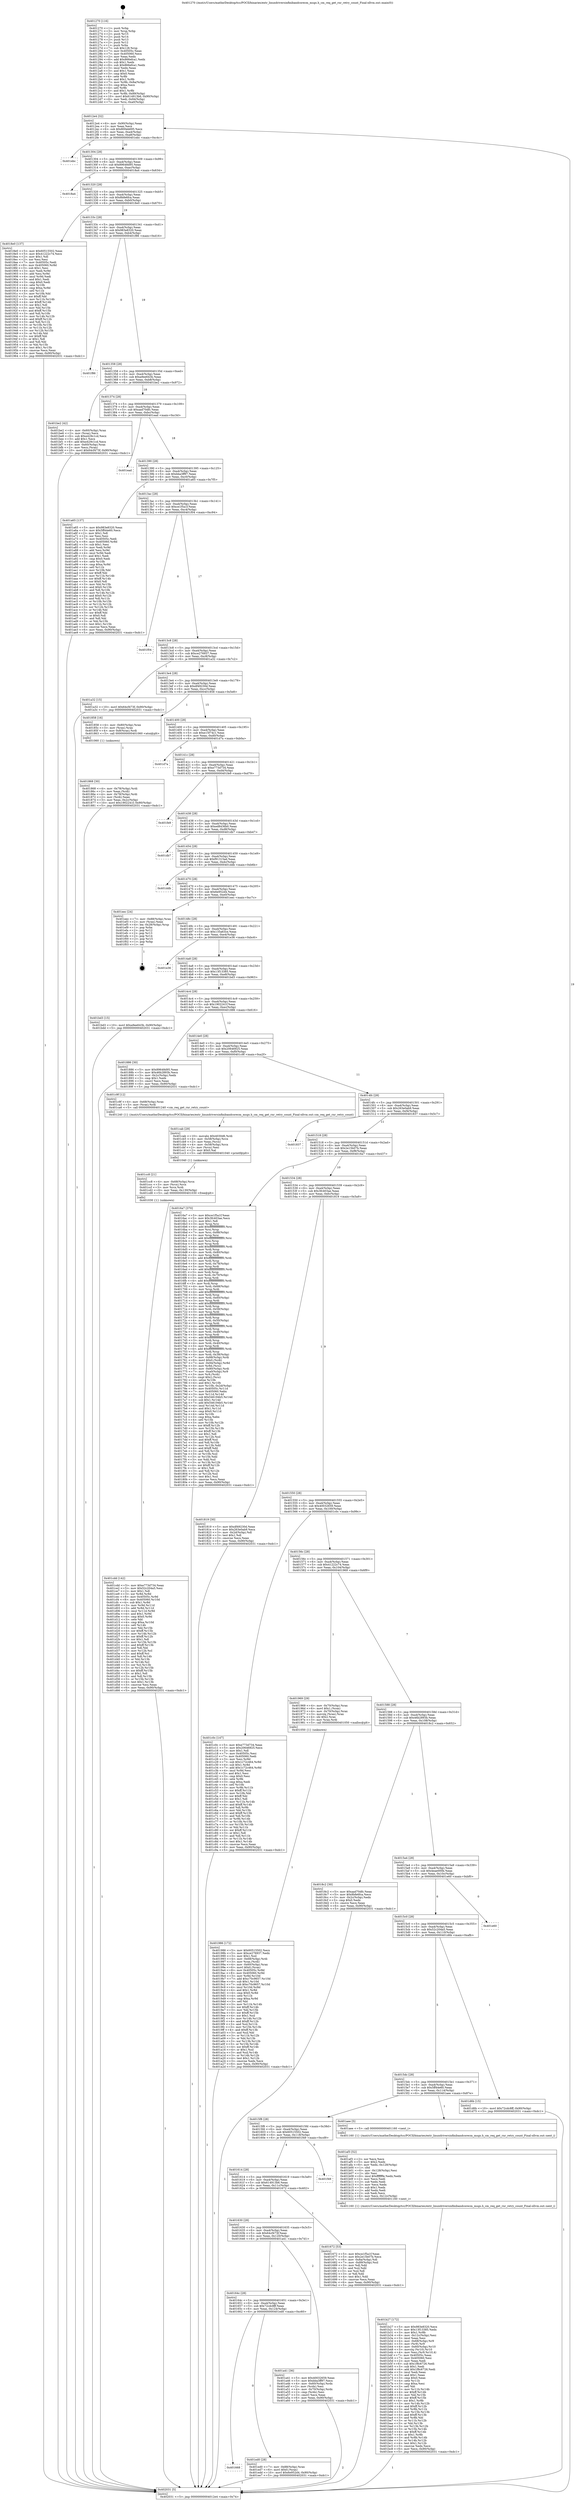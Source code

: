 digraph "0x401270" {
  label = "0x401270 (/mnt/c/Users/mathe/Desktop/tcc/POCII/binaries/extr_linuxdriversinfinibandcorecm_msgs.h_cm_req_get_rnr_retry_count_Final-ollvm.out::main(0))"
  labelloc = "t"
  node[shape=record]

  Entry [label="",width=0.3,height=0.3,shape=circle,fillcolor=black,style=filled]
  "0x4012e4" [label="{
     0x4012e4 [32]\l
     | [instrs]\l
     &nbsp;&nbsp;0x4012e4 \<+6\>: mov -0x90(%rbp),%eax\l
     &nbsp;&nbsp;0x4012ea \<+2\>: mov %eax,%ecx\l
     &nbsp;&nbsp;0x4012ec \<+6\>: sub $0x800eb695,%ecx\l
     &nbsp;&nbsp;0x4012f2 \<+6\>: mov %eax,-0xa4(%rbp)\l
     &nbsp;&nbsp;0x4012f8 \<+6\>: mov %ecx,-0xa8(%rbp)\l
     &nbsp;&nbsp;0x4012fe \<+6\>: je 0000000000401ebc \<main+0xc4c\>\l
  }"]
  "0x401ebc" [label="{
     0x401ebc\l
  }", style=dashed]
  "0x401304" [label="{
     0x401304 [28]\l
     | [instrs]\l
     &nbsp;&nbsp;0x401304 \<+5\>: jmp 0000000000401309 \<main+0x99\>\l
     &nbsp;&nbsp;0x401309 \<+6\>: mov -0xa4(%rbp),%eax\l
     &nbsp;&nbsp;0x40130f \<+5\>: sub $0x89648d95,%eax\l
     &nbsp;&nbsp;0x401314 \<+6\>: mov %eax,-0xac(%rbp)\l
     &nbsp;&nbsp;0x40131a \<+6\>: je 00000000004018a4 \<main+0x634\>\l
  }"]
  Exit [label="",width=0.3,height=0.3,shape=circle,fillcolor=black,style=filled,peripheries=2]
  "0x4018a4" [label="{
     0x4018a4\l
  }", style=dashed]
  "0x401320" [label="{
     0x401320 [28]\l
     | [instrs]\l
     &nbsp;&nbsp;0x401320 \<+5\>: jmp 0000000000401325 \<main+0xb5\>\l
     &nbsp;&nbsp;0x401325 \<+6\>: mov -0xa4(%rbp),%eax\l
     &nbsp;&nbsp;0x40132b \<+5\>: sub $0x8bfe6fca,%eax\l
     &nbsp;&nbsp;0x401330 \<+6\>: mov %eax,-0xb0(%rbp)\l
     &nbsp;&nbsp;0x401336 \<+6\>: je 00000000004018e0 \<main+0x670\>\l
  }"]
  "0x401668" [label="{
     0x401668\l
  }", style=dashed]
  "0x4018e0" [label="{
     0x4018e0 [137]\l
     | [instrs]\l
     &nbsp;&nbsp;0x4018e0 \<+5\>: mov $0x60515502,%eax\l
     &nbsp;&nbsp;0x4018e5 \<+5\>: mov $0x41222c74,%ecx\l
     &nbsp;&nbsp;0x4018ea \<+2\>: mov $0x1,%dl\l
     &nbsp;&nbsp;0x4018ec \<+2\>: xor %esi,%esi\l
     &nbsp;&nbsp;0x4018ee \<+7\>: mov 0x40505c,%edi\l
     &nbsp;&nbsp;0x4018f5 \<+8\>: mov 0x405060,%r8d\l
     &nbsp;&nbsp;0x4018fd \<+3\>: sub $0x1,%esi\l
     &nbsp;&nbsp;0x401900 \<+3\>: mov %edi,%r9d\l
     &nbsp;&nbsp;0x401903 \<+3\>: add %esi,%r9d\l
     &nbsp;&nbsp;0x401906 \<+4\>: imul %r9d,%edi\l
     &nbsp;&nbsp;0x40190a \<+3\>: and $0x1,%edi\l
     &nbsp;&nbsp;0x40190d \<+3\>: cmp $0x0,%edi\l
     &nbsp;&nbsp;0x401910 \<+4\>: sete %r10b\l
     &nbsp;&nbsp;0x401914 \<+4\>: cmp $0xa,%r8d\l
     &nbsp;&nbsp;0x401918 \<+4\>: setl %r11b\l
     &nbsp;&nbsp;0x40191c \<+3\>: mov %r10b,%bl\l
     &nbsp;&nbsp;0x40191f \<+3\>: xor $0xff,%bl\l
     &nbsp;&nbsp;0x401922 \<+3\>: mov %r11b,%r14b\l
     &nbsp;&nbsp;0x401925 \<+4\>: xor $0xff,%r14b\l
     &nbsp;&nbsp;0x401929 \<+3\>: xor $0x1,%dl\l
     &nbsp;&nbsp;0x40192c \<+3\>: mov %bl,%r15b\l
     &nbsp;&nbsp;0x40192f \<+4\>: and $0xff,%r15b\l
     &nbsp;&nbsp;0x401933 \<+3\>: and %dl,%r10b\l
     &nbsp;&nbsp;0x401936 \<+3\>: mov %r14b,%r12b\l
     &nbsp;&nbsp;0x401939 \<+4\>: and $0xff,%r12b\l
     &nbsp;&nbsp;0x40193d \<+3\>: and %dl,%r11b\l
     &nbsp;&nbsp;0x401940 \<+3\>: or %r10b,%r15b\l
     &nbsp;&nbsp;0x401943 \<+3\>: or %r11b,%r12b\l
     &nbsp;&nbsp;0x401946 \<+3\>: xor %r12b,%r15b\l
     &nbsp;&nbsp;0x401949 \<+3\>: or %r14b,%bl\l
     &nbsp;&nbsp;0x40194c \<+3\>: xor $0xff,%bl\l
     &nbsp;&nbsp;0x40194f \<+3\>: or $0x1,%dl\l
     &nbsp;&nbsp;0x401952 \<+2\>: and %dl,%bl\l
     &nbsp;&nbsp;0x401954 \<+3\>: or %bl,%r15b\l
     &nbsp;&nbsp;0x401957 \<+4\>: test $0x1,%r15b\l
     &nbsp;&nbsp;0x40195b \<+3\>: cmovne %ecx,%eax\l
     &nbsp;&nbsp;0x40195e \<+6\>: mov %eax,-0x90(%rbp)\l
     &nbsp;&nbsp;0x401964 \<+5\>: jmp 0000000000402031 \<main+0xdc1\>\l
  }"]
  "0x40133c" [label="{
     0x40133c [28]\l
     | [instrs]\l
     &nbsp;&nbsp;0x40133c \<+5\>: jmp 0000000000401341 \<main+0xd1\>\l
     &nbsp;&nbsp;0x401341 \<+6\>: mov -0xa4(%rbp),%eax\l
     &nbsp;&nbsp;0x401347 \<+5\>: sub $0x983e8320,%eax\l
     &nbsp;&nbsp;0x40134c \<+6\>: mov %eax,-0xb4(%rbp)\l
     &nbsp;&nbsp;0x401352 \<+6\>: je 0000000000401f86 \<main+0xd16\>\l
  }"]
  "0x401ed0" [label="{
     0x401ed0 [28]\l
     | [instrs]\l
     &nbsp;&nbsp;0x401ed0 \<+7\>: mov -0x88(%rbp),%rax\l
     &nbsp;&nbsp;0x401ed7 \<+6\>: movl $0x0,(%rax)\l
     &nbsp;&nbsp;0x401edd \<+10\>: movl $0x6e952d4,-0x90(%rbp)\l
     &nbsp;&nbsp;0x401ee7 \<+5\>: jmp 0000000000402031 \<main+0xdc1\>\l
  }"]
  "0x401f86" [label="{
     0x401f86\l
  }", style=dashed]
  "0x401358" [label="{
     0x401358 [28]\l
     | [instrs]\l
     &nbsp;&nbsp;0x401358 \<+5\>: jmp 000000000040135d \<main+0xed\>\l
     &nbsp;&nbsp;0x40135d \<+6\>: mov -0xa4(%rbp),%eax\l
     &nbsp;&nbsp;0x401363 \<+5\>: sub $0xa9ee643b,%eax\l
     &nbsp;&nbsp;0x401368 \<+6\>: mov %eax,-0xb8(%rbp)\l
     &nbsp;&nbsp;0x40136e \<+6\>: je 0000000000401be2 \<main+0x972\>\l
  }"]
  "0x401cdd" [label="{
     0x401cdd [142]\l
     | [instrs]\l
     &nbsp;&nbsp;0x401cdd \<+5\>: mov $0xe773d734,%eax\l
     &nbsp;&nbsp;0x401ce2 \<+5\>: mov $0x52c204a5,%esi\l
     &nbsp;&nbsp;0x401ce7 \<+2\>: mov $0x1,%dl\l
     &nbsp;&nbsp;0x401ce9 \<+3\>: xor %r8d,%r8d\l
     &nbsp;&nbsp;0x401cec \<+8\>: mov 0x40505c,%r9d\l
     &nbsp;&nbsp;0x401cf4 \<+8\>: mov 0x405060,%r10d\l
     &nbsp;&nbsp;0x401cfc \<+4\>: sub $0x1,%r8d\l
     &nbsp;&nbsp;0x401d00 \<+3\>: mov %r9d,%r11d\l
     &nbsp;&nbsp;0x401d03 \<+3\>: add %r8d,%r11d\l
     &nbsp;&nbsp;0x401d06 \<+4\>: imul %r11d,%r9d\l
     &nbsp;&nbsp;0x401d0a \<+4\>: and $0x1,%r9d\l
     &nbsp;&nbsp;0x401d0e \<+4\>: cmp $0x0,%r9d\l
     &nbsp;&nbsp;0x401d12 \<+3\>: sete %bl\l
     &nbsp;&nbsp;0x401d15 \<+4\>: cmp $0xa,%r10d\l
     &nbsp;&nbsp;0x401d19 \<+4\>: setl %r14b\l
     &nbsp;&nbsp;0x401d1d \<+3\>: mov %bl,%r15b\l
     &nbsp;&nbsp;0x401d20 \<+4\>: xor $0xff,%r15b\l
     &nbsp;&nbsp;0x401d24 \<+3\>: mov %r14b,%r12b\l
     &nbsp;&nbsp;0x401d27 \<+4\>: xor $0xff,%r12b\l
     &nbsp;&nbsp;0x401d2b \<+3\>: xor $0x1,%dl\l
     &nbsp;&nbsp;0x401d2e \<+3\>: mov %r15b,%r13b\l
     &nbsp;&nbsp;0x401d31 \<+4\>: and $0xff,%r13b\l
     &nbsp;&nbsp;0x401d35 \<+2\>: and %dl,%bl\l
     &nbsp;&nbsp;0x401d37 \<+3\>: mov %r12b,%cl\l
     &nbsp;&nbsp;0x401d3a \<+3\>: and $0xff,%cl\l
     &nbsp;&nbsp;0x401d3d \<+3\>: and %dl,%r14b\l
     &nbsp;&nbsp;0x401d40 \<+3\>: or %bl,%r13b\l
     &nbsp;&nbsp;0x401d43 \<+3\>: or %r14b,%cl\l
     &nbsp;&nbsp;0x401d46 \<+3\>: xor %cl,%r13b\l
     &nbsp;&nbsp;0x401d49 \<+3\>: or %r12b,%r15b\l
     &nbsp;&nbsp;0x401d4c \<+4\>: xor $0xff,%r15b\l
     &nbsp;&nbsp;0x401d50 \<+3\>: or $0x1,%dl\l
     &nbsp;&nbsp;0x401d53 \<+3\>: and %dl,%r15b\l
     &nbsp;&nbsp;0x401d56 \<+3\>: or %r15b,%r13b\l
     &nbsp;&nbsp;0x401d59 \<+4\>: test $0x1,%r13b\l
     &nbsp;&nbsp;0x401d5d \<+3\>: cmovne %esi,%eax\l
     &nbsp;&nbsp;0x401d60 \<+6\>: mov %eax,-0x90(%rbp)\l
     &nbsp;&nbsp;0x401d66 \<+5\>: jmp 0000000000402031 \<main+0xdc1\>\l
  }"]
  "0x401be2" [label="{
     0x401be2 [42]\l
     | [instrs]\l
     &nbsp;&nbsp;0x401be2 \<+4\>: mov -0x60(%rbp),%rax\l
     &nbsp;&nbsp;0x401be6 \<+2\>: mov (%rax),%ecx\l
     &nbsp;&nbsp;0x401be8 \<+6\>: sub $0xe429c1cd,%ecx\l
     &nbsp;&nbsp;0x401bee \<+3\>: add $0x1,%ecx\l
     &nbsp;&nbsp;0x401bf1 \<+6\>: add $0xe429c1cd,%ecx\l
     &nbsp;&nbsp;0x401bf7 \<+4\>: mov -0x60(%rbp),%rax\l
     &nbsp;&nbsp;0x401bfb \<+2\>: mov %ecx,(%rax)\l
     &nbsp;&nbsp;0x401bfd \<+10\>: movl $0x64cf473f,-0x90(%rbp)\l
     &nbsp;&nbsp;0x401c07 \<+5\>: jmp 0000000000402031 \<main+0xdc1\>\l
  }"]
  "0x401374" [label="{
     0x401374 [28]\l
     | [instrs]\l
     &nbsp;&nbsp;0x401374 \<+5\>: jmp 0000000000401379 \<main+0x109\>\l
     &nbsp;&nbsp;0x401379 \<+6\>: mov -0xa4(%rbp),%eax\l
     &nbsp;&nbsp;0x40137f \<+5\>: sub $0xaad70dfc,%eax\l
     &nbsp;&nbsp;0x401384 \<+6\>: mov %eax,-0xbc(%rbp)\l
     &nbsp;&nbsp;0x40138a \<+6\>: je 0000000000401ead \<main+0xc3d\>\l
  }"]
  "0x401cc8" [label="{
     0x401cc8 [21]\l
     | [instrs]\l
     &nbsp;&nbsp;0x401cc8 \<+4\>: mov -0x68(%rbp),%rcx\l
     &nbsp;&nbsp;0x401ccc \<+3\>: mov (%rcx),%rcx\l
     &nbsp;&nbsp;0x401ccf \<+3\>: mov %rcx,%rdi\l
     &nbsp;&nbsp;0x401cd2 \<+6\>: mov %eax,-0x130(%rbp)\l
     &nbsp;&nbsp;0x401cd8 \<+5\>: call 0000000000401030 \<free@plt\>\l
     | [calls]\l
     &nbsp;&nbsp;0x401030 \{1\} (unknown)\l
  }"]
  "0x401ead" [label="{
     0x401ead\l
  }", style=dashed]
  "0x401390" [label="{
     0x401390 [28]\l
     | [instrs]\l
     &nbsp;&nbsp;0x401390 \<+5\>: jmp 0000000000401395 \<main+0x125\>\l
     &nbsp;&nbsp;0x401395 \<+6\>: mov -0xa4(%rbp),%eax\l
     &nbsp;&nbsp;0x40139b \<+5\>: sub $0xbba3ff97,%eax\l
     &nbsp;&nbsp;0x4013a0 \<+6\>: mov %eax,-0xc0(%rbp)\l
     &nbsp;&nbsp;0x4013a6 \<+6\>: je 0000000000401a65 \<main+0x7f5\>\l
  }"]
  "0x401cab" [label="{
     0x401cab [29]\l
     | [instrs]\l
     &nbsp;&nbsp;0x401cab \<+10\>: movabs $0x4030d6,%rdi\l
     &nbsp;&nbsp;0x401cb5 \<+4\>: mov -0x58(%rbp),%rcx\l
     &nbsp;&nbsp;0x401cb9 \<+2\>: mov %eax,(%rcx)\l
     &nbsp;&nbsp;0x401cbb \<+4\>: mov -0x58(%rbp),%rcx\l
     &nbsp;&nbsp;0x401cbf \<+2\>: mov (%rcx),%esi\l
     &nbsp;&nbsp;0x401cc1 \<+2\>: mov $0x0,%al\l
     &nbsp;&nbsp;0x401cc3 \<+5\>: call 0000000000401040 \<printf@plt\>\l
     | [calls]\l
     &nbsp;&nbsp;0x401040 \{1\} (unknown)\l
  }"]
  "0x401a65" [label="{
     0x401a65 [137]\l
     | [instrs]\l
     &nbsp;&nbsp;0x401a65 \<+5\>: mov $0x983e8320,%eax\l
     &nbsp;&nbsp;0x401a6a \<+5\>: mov $0x5ff44e60,%ecx\l
     &nbsp;&nbsp;0x401a6f \<+2\>: mov $0x1,%dl\l
     &nbsp;&nbsp;0x401a71 \<+2\>: xor %esi,%esi\l
     &nbsp;&nbsp;0x401a73 \<+7\>: mov 0x40505c,%edi\l
     &nbsp;&nbsp;0x401a7a \<+8\>: mov 0x405060,%r8d\l
     &nbsp;&nbsp;0x401a82 \<+3\>: sub $0x1,%esi\l
     &nbsp;&nbsp;0x401a85 \<+3\>: mov %edi,%r9d\l
     &nbsp;&nbsp;0x401a88 \<+3\>: add %esi,%r9d\l
     &nbsp;&nbsp;0x401a8b \<+4\>: imul %r9d,%edi\l
     &nbsp;&nbsp;0x401a8f \<+3\>: and $0x1,%edi\l
     &nbsp;&nbsp;0x401a92 \<+3\>: cmp $0x0,%edi\l
     &nbsp;&nbsp;0x401a95 \<+4\>: sete %r10b\l
     &nbsp;&nbsp;0x401a99 \<+4\>: cmp $0xa,%r8d\l
     &nbsp;&nbsp;0x401a9d \<+4\>: setl %r11b\l
     &nbsp;&nbsp;0x401aa1 \<+3\>: mov %r10b,%bl\l
     &nbsp;&nbsp;0x401aa4 \<+3\>: xor $0xff,%bl\l
     &nbsp;&nbsp;0x401aa7 \<+3\>: mov %r11b,%r14b\l
     &nbsp;&nbsp;0x401aaa \<+4\>: xor $0xff,%r14b\l
     &nbsp;&nbsp;0x401aae \<+3\>: xor $0x0,%dl\l
     &nbsp;&nbsp;0x401ab1 \<+3\>: mov %bl,%r15b\l
     &nbsp;&nbsp;0x401ab4 \<+4\>: and $0x0,%r15b\l
     &nbsp;&nbsp;0x401ab8 \<+3\>: and %dl,%r10b\l
     &nbsp;&nbsp;0x401abb \<+3\>: mov %r14b,%r12b\l
     &nbsp;&nbsp;0x401abe \<+4\>: and $0x0,%r12b\l
     &nbsp;&nbsp;0x401ac2 \<+3\>: and %dl,%r11b\l
     &nbsp;&nbsp;0x401ac5 \<+3\>: or %r10b,%r15b\l
     &nbsp;&nbsp;0x401ac8 \<+3\>: or %r11b,%r12b\l
     &nbsp;&nbsp;0x401acb \<+3\>: xor %r12b,%r15b\l
     &nbsp;&nbsp;0x401ace \<+3\>: or %r14b,%bl\l
     &nbsp;&nbsp;0x401ad1 \<+3\>: xor $0xff,%bl\l
     &nbsp;&nbsp;0x401ad4 \<+3\>: or $0x0,%dl\l
     &nbsp;&nbsp;0x401ad7 \<+2\>: and %dl,%bl\l
     &nbsp;&nbsp;0x401ad9 \<+3\>: or %bl,%r15b\l
     &nbsp;&nbsp;0x401adc \<+4\>: test $0x1,%r15b\l
     &nbsp;&nbsp;0x401ae0 \<+3\>: cmovne %ecx,%eax\l
     &nbsp;&nbsp;0x401ae3 \<+6\>: mov %eax,-0x90(%rbp)\l
     &nbsp;&nbsp;0x401ae9 \<+5\>: jmp 0000000000402031 \<main+0xdc1\>\l
  }"]
  "0x4013ac" [label="{
     0x4013ac [28]\l
     | [instrs]\l
     &nbsp;&nbsp;0x4013ac \<+5\>: jmp 00000000004013b1 \<main+0x141\>\l
     &nbsp;&nbsp;0x4013b1 \<+6\>: mov -0xa4(%rbp),%eax\l
     &nbsp;&nbsp;0x4013b7 \<+5\>: sub $0xce1f5a1f,%eax\l
     &nbsp;&nbsp;0x4013bc \<+6\>: mov %eax,-0xc4(%rbp)\l
     &nbsp;&nbsp;0x4013c2 \<+6\>: je 0000000000401f04 \<main+0xc94\>\l
  }"]
  "0x401b27" [label="{
     0x401b27 [172]\l
     | [instrs]\l
     &nbsp;&nbsp;0x401b27 \<+5\>: mov $0x983e8320,%ecx\l
     &nbsp;&nbsp;0x401b2c \<+5\>: mov $0x13f13385,%edx\l
     &nbsp;&nbsp;0x401b31 \<+3\>: mov $0x1,%r8b\l
     &nbsp;&nbsp;0x401b34 \<+6\>: mov -0x12c(%rbp),%esi\l
     &nbsp;&nbsp;0x401b3a \<+3\>: imul %eax,%esi\l
     &nbsp;&nbsp;0x401b3d \<+4\>: mov -0x68(%rbp),%r9\l
     &nbsp;&nbsp;0x401b41 \<+3\>: mov (%r9),%r9\l
     &nbsp;&nbsp;0x401b44 \<+4\>: mov -0x60(%rbp),%r10\l
     &nbsp;&nbsp;0x401b48 \<+3\>: movslq (%r10),%r10\l
     &nbsp;&nbsp;0x401b4b \<+4\>: mov %esi,(%r9,%r10,4)\l
     &nbsp;&nbsp;0x401b4f \<+7\>: mov 0x40505c,%eax\l
     &nbsp;&nbsp;0x401b56 \<+7\>: mov 0x405060,%esi\l
     &nbsp;&nbsp;0x401b5d \<+2\>: mov %eax,%edi\l
     &nbsp;&nbsp;0x401b5f \<+6\>: sub $0x1f8c6726,%edi\l
     &nbsp;&nbsp;0x401b65 \<+3\>: sub $0x1,%edi\l
     &nbsp;&nbsp;0x401b68 \<+6\>: add $0x1f8c6726,%edi\l
     &nbsp;&nbsp;0x401b6e \<+3\>: imul %edi,%eax\l
     &nbsp;&nbsp;0x401b71 \<+3\>: and $0x1,%eax\l
     &nbsp;&nbsp;0x401b74 \<+3\>: cmp $0x0,%eax\l
     &nbsp;&nbsp;0x401b77 \<+4\>: sete %r11b\l
     &nbsp;&nbsp;0x401b7b \<+3\>: cmp $0xa,%esi\l
     &nbsp;&nbsp;0x401b7e \<+3\>: setl %bl\l
     &nbsp;&nbsp;0x401b81 \<+3\>: mov %r11b,%r14b\l
     &nbsp;&nbsp;0x401b84 \<+4\>: xor $0xff,%r14b\l
     &nbsp;&nbsp;0x401b88 \<+3\>: mov %bl,%r15b\l
     &nbsp;&nbsp;0x401b8b \<+4\>: xor $0xff,%r15b\l
     &nbsp;&nbsp;0x401b8f \<+4\>: xor $0x1,%r8b\l
     &nbsp;&nbsp;0x401b93 \<+3\>: mov %r14b,%r12b\l
     &nbsp;&nbsp;0x401b96 \<+4\>: and $0xff,%r12b\l
     &nbsp;&nbsp;0x401b9a \<+3\>: and %r8b,%r11b\l
     &nbsp;&nbsp;0x401b9d \<+3\>: mov %r15b,%r13b\l
     &nbsp;&nbsp;0x401ba0 \<+4\>: and $0xff,%r13b\l
     &nbsp;&nbsp;0x401ba4 \<+3\>: and %r8b,%bl\l
     &nbsp;&nbsp;0x401ba7 \<+3\>: or %r11b,%r12b\l
     &nbsp;&nbsp;0x401baa \<+3\>: or %bl,%r13b\l
     &nbsp;&nbsp;0x401bad \<+3\>: xor %r13b,%r12b\l
     &nbsp;&nbsp;0x401bb0 \<+3\>: or %r15b,%r14b\l
     &nbsp;&nbsp;0x401bb3 \<+4\>: xor $0xff,%r14b\l
     &nbsp;&nbsp;0x401bb7 \<+4\>: or $0x1,%r8b\l
     &nbsp;&nbsp;0x401bbb \<+3\>: and %r8b,%r14b\l
     &nbsp;&nbsp;0x401bbe \<+3\>: or %r14b,%r12b\l
     &nbsp;&nbsp;0x401bc1 \<+4\>: test $0x1,%r12b\l
     &nbsp;&nbsp;0x401bc5 \<+3\>: cmovne %edx,%ecx\l
     &nbsp;&nbsp;0x401bc8 \<+6\>: mov %ecx,-0x90(%rbp)\l
     &nbsp;&nbsp;0x401bce \<+5\>: jmp 0000000000402031 \<main+0xdc1\>\l
  }"]
  "0x401f04" [label="{
     0x401f04\l
  }", style=dashed]
  "0x4013c8" [label="{
     0x4013c8 [28]\l
     | [instrs]\l
     &nbsp;&nbsp;0x4013c8 \<+5\>: jmp 00000000004013cd \<main+0x15d\>\l
     &nbsp;&nbsp;0x4013cd \<+6\>: mov -0xa4(%rbp),%eax\l
     &nbsp;&nbsp;0x4013d3 \<+5\>: sub $0xce276937,%eax\l
     &nbsp;&nbsp;0x4013d8 \<+6\>: mov %eax,-0xc8(%rbp)\l
     &nbsp;&nbsp;0x4013de \<+6\>: je 0000000000401a32 \<main+0x7c2\>\l
  }"]
  "0x401af3" [label="{
     0x401af3 [52]\l
     | [instrs]\l
     &nbsp;&nbsp;0x401af3 \<+2\>: xor %ecx,%ecx\l
     &nbsp;&nbsp;0x401af5 \<+5\>: mov $0x2,%edx\l
     &nbsp;&nbsp;0x401afa \<+6\>: mov %edx,-0x128(%rbp)\l
     &nbsp;&nbsp;0x401b00 \<+1\>: cltd\l
     &nbsp;&nbsp;0x401b01 \<+6\>: mov -0x128(%rbp),%esi\l
     &nbsp;&nbsp;0x401b07 \<+2\>: idiv %esi\l
     &nbsp;&nbsp;0x401b09 \<+6\>: imul $0xfffffffe,%edx,%edx\l
     &nbsp;&nbsp;0x401b0f \<+2\>: mov %ecx,%edi\l
     &nbsp;&nbsp;0x401b11 \<+2\>: sub %edx,%edi\l
     &nbsp;&nbsp;0x401b13 \<+2\>: mov %ecx,%edx\l
     &nbsp;&nbsp;0x401b15 \<+3\>: sub $0x1,%edx\l
     &nbsp;&nbsp;0x401b18 \<+2\>: add %edx,%edi\l
     &nbsp;&nbsp;0x401b1a \<+2\>: sub %edi,%ecx\l
     &nbsp;&nbsp;0x401b1c \<+6\>: mov %ecx,-0x12c(%rbp)\l
     &nbsp;&nbsp;0x401b22 \<+5\>: call 0000000000401160 \<next_i\>\l
     | [calls]\l
     &nbsp;&nbsp;0x401160 \{1\} (/mnt/c/Users/mathe/Desktop/tcc/POCII/binaries/extr_linuxdriversinfinibandcorecm_msgs.h_cm_req_get_rnr_retry_count_Final-ollvm.out::next_i)\l
  }"]
  "0x401a32" [label="{
     0x401a32 [15]\l
     | [instrs]\l
     &nbsp;&nbsp;0x401a32 \<+10\>: movl $0x64cf473f,-0x90(%rbp)\l
     &nbsp;&nbsp;0x401a3c \<+5\>: jmp 0000000000402031 \<main+0xdc1\>\l
  }"]
  "0x4013e4" [label="{
     0x4013e4 [28]\l
     | [instrs]\l
     &nbsp;&nbsp;0x4013e4 \<+5\>: jmp 00000000004013e9 \<main+0x179\>\l
     &nbsp;&nbsp;0x4013e9 \<+6\>: mov -0xa4(%rbp),%eax\l
     &nbsp;&nbsp;0x4013ef \<+5\>: sub $0xdf49230d,%eax\l
     &nbsp;&nbsp;0x4013f4 \<+6\>: mov %eax,-0xcc(%rbp)\l
     &nbsp;&nbsp;0x4013fa \<+6\>: je 0000000000401858 \<main+0x5e8\>\l
  }"]
  "0x40164c" [label="{
     0x40164c [28]\l
     | [instrs]\l
     &nbsp;&nbsp;0x40164c \<+5\>: jmp 0000000000401651 \<main+0x3e1\>\l
     &nbsp;&nbsp;0x401651 \<+6\>: mov -0xa4(%rbp),%eax\l
     &nbsp;&nbsp;0x401657 \<+5\>: sub $0x72cdc8ff,%eax\l
     &nbsp;&nbsp;0x40165c \<+6\>: mov %eax,-0x124(%rbp)\l
     &nbsp;&nbsp;0x401662 \<+6\>: je 0000000000401ed0 \<main+0xc60\>\l
  }"]
  "0x401858" [label="{
     0x401858 [16]\l
     | [instrs]\l
     &nbsp;&nbsp;0x401858 \<+4\>: mov -0x80(%rbp),%rax\l
     &nbsp;&nbsp;0x40185c \<+3\>: mov (%rax),%rax\l
     &nbsp;&nbsp;0x40185f \<+4\>: mov 0x8(%rax),%rdi\l
     &nbsp;&nbsp;0x401863 \<+5\>: call 0000000000401060 \<atoi@plt\>\l
     | [calls]\l
     &nbsp;&nbsp;0x401060 \{1\} (unknown)\l
  }"]
  "0x401400" [label="{
     0x401400 [28]\l
     | [instrs]\l
     &nbsp;&nbsp;0x401400 \<+5\>: jmp 0000000000401405 \<main+0x195\>\l
     &nbsp;&nbsp;0x401405 \<+6\>: mov -0xa4(%rbp),%eax\l
     &nbsp;&nbsp;0x40140b \<+5\>: sub $0xe15f74c1,%eax\l
     &nbsp;&nbsp;0x401410 \<+6\>: mov %eax,-0xd0(%rbp)\l
     &nbsp;&nbsp;0x401416 \<+6\>: je 0000000000401d7a \<main+0xb0a\>\l
  }"]
  "0x401a41" [label="{
     0x401a41 [36]\l
     | [instrs]\l
     &nbsp;&nbsp;0x401a41 \<+5\>: mov $0x40032659,%eax\l
     &nbsp;&nbsp;0x401a46 \<+5\>: mov $0xbba3ff97,%ecx\l
     &nbsp;&nbsp;0x401a4b \<+4\>: mov -0x60(%rbp),%rdx\l
     &nbsp;&nbsp;0x401a4f \<+2\>: mov (%rdx),%esi\l
     &nbsp;&nbsp;0x401a51 \<+4\>: mov -0x70(%rbp),%rdx\l
     &nbsp;&nbsp;0x401a55 \<+2\>: cmp (%rdx),%esi\l
     &nbsp;&nbsp;0x401a57 \<+3\>: cmovl %ecx,%eax\l
     &nbsp;&nbsp;0x401a5a \<+6\>: mov %eax,-0x90(%rbp)\l
     &nbsp;&nbsp;0x401a60 \<+5\>: jmp 0000000000402031 \<main+0xdc1\>\l
  }"]
  "0x401d7a" [label="{
     0x401d7a\l
  }", style=dashed]
  "0x40141c" [label="{
     0x40141c [28]\l
     | [instrs]\l
     &nbsp;&nbsp;0x40141c \<+5\>: jmp 0000000000401421 \<main+0x1b1\>\l
     &nbsp;&nbsp;0x401421 \<+6\>: mov -0xa4(%rbp),%eax\l
     &nbsp;&nbsp;0x401427 \<+5\>: sub $0xe773d734,%eax\l
     &nbsp;&nbsp;0x40142c \<+6\>: mov %eax,-0xd4(%rbp)\l
     &nbsp;&nbsp;0x401432 \<+6\>: je 0000000000401fe9 \<main+0xd79\>\l
  }"]
  "0x401986" [label="{
     0x401986 [172]\l
     | [instrs]\l
     &nbsp;&nbsp;0x401986 \<+5\>: mov $0x60515502,%ecx\l
     &nbsp;&nbsp;0x40198b \<+5\>: mov $0xce276937,%edx\l
     &nbsp;&nbsp;0x401990 \<+3\>: mov $0x1,%sil\l
     &nbsp;&nbsp;0x401993 \<+4\>: mov -0x68(%rbp),%rdi\l
     &nbsp;&nbsp;0x401997 \<+3\>: mov %rax,(%rdi)\l
     &nbsp;&nbsp;0x40199a \<+4\>: mov -0x60(%rbp),%rax\l
     &nbsp;&nbsp;0x40199e \<+6\>: movl $0x0,(%rax)\l
     &nbsp;&nbsp;0x4019a4 \<+8\>: mov 0x40505c,%r8d\l
     &nbsp;&nbsp;0x4019ac \<+8\>: mov 0x405060,%r9d\l
     &nbsp;&nbsp;0x4019b4 \<+3\>: mov %r8d,%r10d\l
     &nbsp;&nbsp;0x4019b7 \<+7\>: add $0xc70c9657,%r10d\l
     &nbsp;&nbsp;0x4019be \<+4\>: sub $0x1,%r10d\l
     &nbsp;&nbsp;0x4019c2 \<+7\>: sub $0xc70c9657,%r10d\l
     &nbsp;&nbsp;0x4019c9 \<+4\>: imul %r10d,%r8d\l
     &nbsp;&nbsp;0x4019cd \<+4\>: and $0x1,%r8d\l
     &nbsp;&nbsp;0x4019d1 \<+4\>: cmp $0x0,%r8d\l
     &nbsp;&nbsp;0x4019d5 \<+4\>: sete %r11b\l
     &nbsp;&nbsp;0x4019d9 \<+4\>: cmp $0xa,%r9d\l
     &nbsp;&nbsp;0x4019dd \<+3\>: setl %bl\l
     &nbsp;&nbsp;0x4019e0 \<+3\>: mov %r11b,%r14b\l
     &nbsp;&nbsp;0x4019e3 \<+4\>: xor $0xff,%r14b\l
     &nbsp;&nbsp;0x4019e7 \<+3\>: mov %bl,%r15b\l
     &nbsp;&nbsp;0x4019ea \<+4\>: xor $0xff,%r15b\l
     &nbsp;&nbsp;0x4019ee \<+4\>: xor $0x1,%sil\l
     &nbsp;&nbsp;0x4019f2 \<+3\>: mov %r14b,%r12b\l
     &nbsp;&nbsp;0x4019f5 \<+4\>: and $0xff,%r12b\l
     &nbsp;&nbsp;0x4019f9 \<+3\>: and %sil,%r11b\l
     &nbsp;&nbsp;0x4019fc \<+3\>: mov %r15b,%r13b\l
     &nbsp;&nbsp;0x4019ff \<+4\>: and $0xff,%r13b\l
     &nbsp;&nbsp;0x401a03 \<+3\>: and %sil,%bl\l
     &nbsp;&nbsp;0x401a06 \<+3\>: or %r11b,%r12b\l
     &nbsp;&nbsp;0x401a09 \<+3\>: or %bl,%r13b\l
     &nbsp;&nbsp;0x401a0c \<+3\>: xor %r13b,%r12b\l
     &nbsp;&nbsp;0x401a0f \<+3\>: or %r15b,%r14b\l
     &nbsp;&nbsp;0x401a12 \<+4\>: xor $0xff,%r14b\l
     &nbsp;&nbsp;0x401a16 \<+4\>: or $0x1,%sil\l
     &nbsp;&nbsp;0x401a1a \<+3\>: and %sil,%r14b\l
     &nbsp;&nbsp;0x401a1d \<+3\>: or %r14b,%r12b\l
     &nbsp;&nbsp;0x401a20 \<+4\>: test $0x1,%r12b\l
     &nbsp;&nbsp;0x401a24 \<+3\>: cmovne %edx,%ecx\l
     &nbsp;&nbsp;0x401a27 \<+6\>: mov %ecx,-0x90(%rbp)\l
     &nbsp;&nbsp;0x401a2d \<+5\>: jmp 0000000000402031 \<main+0xdc1\>\l
  }"]
  "0x401fe9" [label="{
     0x401fe9\l
  }", style=dashed]
  "0x401438" [label="{
     0x401438 [28]\l
     | [instrs]\l
     &nbsp;&nbsp;0x401438 \<+5\>: jmp 000000000040143d \<main+0x1cd\>\l
     &nbsp;&nbsp;0x40143d \<+6\>: mov -0xa4(%rbp),%eax\l
     &nbsp;&nbsp;0x401443 \<+5\>: sub $0xed8436b0,%eax\l
     &nbsp;&nbsp;0x401448 \<+6\>: mov %eax,-0xd8(%rbp)\l
     &nbsp;&nbsp;0x40144e \<+6\>: je 0000000000401db7 \<main+0xb47\>\l
  }"]
  "0x401868" [label="{
     0x401868 [30]\l
     | [instrs]\l
     &nbsp;&nbsp;0x401868 \<+4\>: mov -0x78(%rbp),%rdi\l
     &nbsp;&nbsp;0x40186c \<+2\>: mov %eax,(%rdi)\l
     &nbsp;&nbsp;0x40186e \<+4\>: mov -0x78(%rbp),%rdi\l
     &nbsp;&nbsp;0x401872 \<+2\>: mov (%rdi),%eax\l
     &nbsp;&nbsp;0x401874 \<+3\>: mov %eax,-0x2c(%rbp)\l
     &nbsp;&nbsp;0x401877 \<+10\>: movl $0x1902241f,-0x90(%rbp)\l
     &nbsp;&nbsp;0x401881 \<+5\>: jmp 0000000000402031 \<main+0xdc1\>\l
  }"]
  "0x401db7" [label="{
     0x401db7\l
  }", style=dashed]
  "0x401454" [label="{
     0x401454 [28]\l
     | [instrs]\l
     &nbsp;&nbsp;0x401454 \<+5\>: jmp 0000000000401459 \<main+0x1e9\>\l
     &nbsp;&nbsp;0x401459 \<+6\>: mov -0xa4(%rbp),%eax\l
     &nbsp;&nbsp;0x40145f \<+5\>: sub $0xf91315ad,%eax\l
     &nbsp;&nbsp;0x401464 \<+6\>: mov %eax,-0xdc(%rbp)\l
     &nbsp;&nbsp;0x40146a \<+6\>: je 0000000000401ddb \<main+0xb6b\>\l
  }"]
  "0x401270" [label="{
     0x401270 [116]\l
     | [instrs]\l
     &nbsp;&nbsp;0x401270 \<+1\>: push %rbp\l
     &nbsp;&nbsp;0x401271 \<+3\>: mov %rsp,%rbp\l
     &nbsp;&nbsp;0x401274 \<+2\>: push %r15\l
     &nbsp;&nbsp;0x401276 \<+2\>: push %r14\l
     &nbsp;&nbsp;0x401278 \<+2\>: push %r13\l
     &nbsp;&nbsp;0x40127a \<+2\>: push %r12\l
     &nbsp;&nbsp;0x40127c \<+1\>: push %rbx\l
     &nbsp;&nbsp;0x40127d \<+7\>: sub $0x128,%rsp\l
     &nbsp;&nbsp;0x401284 \<+7\>: mov 0x40505c,%eax\l
     &nbsp;&nbsp;0x40128b \<+7\>: mov 0x405060,%ecx\l
     &nbsp;&nbsp;0x401292 \<+2\>: mov %eax,%edx\l
     &nbsp;&nbsp;0x401294 \<+6\>: add $0x866efca1,%edx\l
     &nbsp;&nbsp;0x40129a \<+3\>: sub $0x1,%edx\l
     &nbsp;&nbsp;0x40129d \<+6\>: sub $0x866efca1,%edx\l
     &nbsp;&nbsp;0x4012a3 \<+3\>: imul %edx,%eax\l
     &nbsp;&nbsp;0x4012a6 \<+3\>: and $0x1,%eax\l
     &nbsp;&nbsp;0x4012a9 \<+3\>: cmp $0x0,%eax\l
     &nbsp;&nbsp;0x4012ac \<+4\>: sete %r8b\l
     &nbsp;&nbsp;0x4012b0 \<+4\>: and $0x1,%r8b\l
     &nbsp;&nbsp;0x4012b4 \<+7\>: mov %r8b,-0x8a(%rbp)\l
     &nbsp;&nbsp;0x4012bb \<+3\>: cmp $0xa,%ecx\l
     &nbsp;&nbsp;0x4012be \<+4\>: setl %r8b\l
     &nbsp;&nbsp;0x4012c2 \<+4\>: and $0x1,%r8b\l
     &nbsp;&nbsp;0x4012c6 \<+7\>: mov %r8b,-0x89(%rbp)\l
     &nbsp;&nbsp;0x4012cd \<+10\>: movl $0x614913b6,-0x90(%rbp)\l
     &nbsp;&nbsp;0x4012d7 \<+6\>: mov %edi,-0x94(%rbp)\l
     &nbsp;&nbsp;0x4012dd \<+7\>: mov %rsi,-0xa0(%rbp)\l
  }"]
  "0x401ddb" [label="{
     0x401ddb\l
  }", style=dashed]
  "0x401470" [label="{
     0x401470 [28]\l
     | [instrs]\l
     &nbsp;&nbsp;0x401470 \<+5\>: jmp 0000000000401475 \<main+0x205\>\l
     &nbsp;&nbsp;0x401475 \<+6\>: mov -0xa4(%rbp),%eax\l
     &nbsp;&nbsp;0x40147b \<+5\>: sub $0x6e952d4,%eax\l
     &nbsp;&nbsp;0x401480 \<+6\>: mov %eax,-0xe0(%rbp)\l
     &nbsp;&nbsp;0x401486 \<+6\>: je 0000000000401eec \<main+0xc7c\>\l
  }"]
  "0x402031" [label="{
     0x402031 [5]\l
     | [instrs]\l
     &nbsp;&nbsp;0x402031 \<+5\>: jmp 00000000004012e4 \<main+0x74\>\l
  }"]
  "0x401eec" [label="{
     0x401eec [24]\l
     | [instrs]\l
     &nbsp;&nbsp;0x401eec \<+7\>: mov -0x88(%rbp),%rax\l
     &nbsp;&nbsp;0x401ef3 \<+2\>: mov (%rax),%eax\l
     &nbsp;&nbsp;0x401ef5 \<+4\>: lea -0x28(%rbp),%rsp\l
     &nbsp;&nbsp;0x401ef9 \<+1\>: pop %rbx\l
     &nbsp;&nbsp;0x401efa \<+2\>: pop %r12\l
     &nbsp;&nbsp;0x401efc \<+2\>: pop %r13\l
     &nbsp;&nbsp;0x401efe \<+2\>: pop %r14\l
     &nbsp;&nbsp;0x401f00 \<+2\>: pop %r15\l
     &nbsp;&nbsp;0x401f02 \<+1\>: pop %rbp\l
     &nbsp;&nbsp;0x401f03 \<+1\>: ret\l
  }"]
  "0x40148c" [label="{
     0x40148c [28]\l
     | [instrs]\l
     &nbsp;&nbsp;0x40148c \<+5\>: jmp 0000000000401491 \<main+0x221\>\l
     &nbsp;&nbsp;0x401491 \<+6\>: mov -0xa4(%rbp),%eax\l
     &nbsp;&nbsp;0x401497 \<+5\>: sub $0x135a63ce,%eax\l
     &nbsp;&nbsp;0x40149c \<+6\>: mov %eax,-0xe4(%rbp)\l
     &nbsp;&nbsp;0x4014a2 \<+6\>: je 0000000000401e36 \<main+0xbc6\>\l
  }"]
  "0x401630" [label="{
     0x401630 [28]\l
     | [instrs]\l
     &nbsp;&nbsp;0x401630 \<+5\>: jmp 0000000000401635 \<main+0x3c5\>\l
     &nbsp;&nbsp;0x401635 \<+6\>: mov -0xa4(%rbp),%eax\l
     &nbsp;&nbsp;0x40163b \<+5\>: sub $0x64cf473f,%eax\l
     &nbsp;&nbsp;0x401640 \<+6\>: mov %eax,-0x120(%rbp)\l
     &nbsp;&nbsp;0x401646 \<+6\>: je 0000000000401a41 \<main+0x7d1\>\l
  }"]
  "0x401e36" [label="{
     0x401e36\l
  }", style=dashed]
  "0x4014a8" [label="{
     0x4014a8 [28]\l
     | [instrs]\l
     &nbsp;&nbsp;0x4014a8 \<+5\>: jmp 00000000004014ad \<main+0x23d\>\l
     &nbsp;&nbsp;0x4014ad \<+6\>: mov -0xa4(%rbp),%eax\l
     &nbsp;&nbsp;0x4014b3 \<+5\>: sub $0x13f13385,%eax\l
     &nbsp;&nbsp;0x4014b8 \<+6\>: mov %eax,-0xe8(%rbp)\l
     &nbsp;&nbsp;0x4014be \<+6\>: je 0000000000401bd3 \<main+0x963\>\l
  }"]
  "0x401672" [label="{
     0x401672 [53]\l
     | [instrs]\l
     &nbsp;&nbsp;0x401672 \<+5\>: mov $0xce1f5a1f,%eax\l
     &nbsp;&nbsp;0x401677 \<+5\>: mov $0x2e15b07b,%ecx\l
     &nbsp;&nbsp;0x40167c \<+6\>: mov -0x8a(%rbp),%dl\l
     &nbsp;&nbsp;0x401682 \<+7\>: mov -0x89(%rbp),%sil\l
     &nbsp;&nbsp;0x401689 \<+3\>: mov %dl,%dil\l
     &nbsp;&nbsp;0x40168c \<+3\>: and %sil,%dil\l
     &nbsp;&nbsp;0x40168f \<+3\>: xor %sil,%dl\l
     &nbsp;&nbsp;0x401692 \<+3\>: or %dl,%dil\l
     &nbsp;&nbsp;0x401695 \<+4\>: test $0x1,%dil\l
     &nbsp;&nbsp;0x401699 \<+3\>: cmovne %ecx,%eax\l
     &nbsp;&nbsp;0x40169c \<+6\>: mov %eax,-0x90(%rbp)\l
     &nbsp;&nbsp;0x4016a2 \<+5\>: jmp 0000000000402031 \<main+0xdc1\>\l
  }"]
  "0x401bd3" [label="{
     0x401bd3 [15]\l
     | [instrs]\l
     &nbsp;&nbsp;0x401bd3 \<+10\>: movl $0xa9ee643b,-0x90(%rbp)\l
     &nbsp;&nbsp;0x401bdd \<+5\>: jmp 0000000000402031 \<main+0xdc1\>\l
  }"]
  "0x4014c4" [label="{
     0x4014c4 [28]\l
     | [instrs]\l
     &nbsp;&nbsp;0x4014c4 \<+5\>: jmp 00000000004014c9 \<main+0x259\>\l
     &nbsp;&nbsp;0x4014c9 \<+6\>: mov -0xa4(%rbp),%eax\l
     &nbsp;&nbsp;0x4014cf \<+5\>: sub $0x1902241f,%eax\l
     &nbsp;&nbsp;0x4014d4 \<+6\>: mov %eax,-0xec(%rbp)\l
     &nbsp;&nbsp;0x4014da \<+6\>: je 0000000000401886 \<main+0x616\>\l
  }"]
  "0x401614" [label="{
     0x401614 [28]\l
     | [instrs]\l
     &nbsp;&nbsp;0x401614 \<+5\>: jmp 0000000000401619 \<main+0x3a9\>\l
     &nbsp;&nbsp;0x401619 \<+6\>: mov -0xa4(%rbp),%eax\l
     &nbsp;&nbsp;0x40161f \<+5\>: sub $0x614913b6,%eax\l
     &nbsp;&nbsp;0x401624 \<+6\>: mov %eax,-0x11c(%rbp)\l
     &nbsp;&nbsp;0x40162a \<+6\>: je 0000000000401672 \<main+0x402\>\l
  }"]
  "0x401886" [label="{
     0x401886 [30]\l
     | [instrs]\l
     &nbsp;&nbsp;0x401886 \<+5\>: mov $0x89648d95,%eax\l
     &nbsp;&nbsp;0x40188b \<+5\>: mov $0x46b2893b,%ecx\l
     &nbsp;&nbsp;0x401890 \<+3\>: mov -0x2c(%rbp),%edx\l
     &nbsp;&nbsp;0x401893 \<+3\>: cmp $0x1,%edx\l
     &nbsp;&nbsp;0x401896 \<+3\>: cmovl %ecx,%eax\l
     &nbsp;&nbsp;0x401899 \<+6\>: mov %eax,-0x90(%rbp)\l
     &nbsp;&nbsp;0x40189f \<+5\>: jmp 0000000000402031 \<main+0xdc1\>\l
  }"]
  "0x4014e0" [label="{
     0x4014e0 [28]\l
     | [instrs]\l
     &nbsp;&nbsp;0x4014e0 \<+5\>: jmp 00000000004014e5 \<main+0x275\>\l
     &nbsp;&nbsp;0x4014e5 \<+6\>: mov -0xa4(%rbp),%eax\l
     &nbsp;&nbsp;0x4014eb \<+5\>: sub $0x20646925,%eax\l
     &nbsp;&nbsp;0x4014f0 \<+6\>: mov %eax,-0xf0(%rbp)\l
     &nbsp;&nbsp;0x4014f6 \<+6\>: je 0000000000401c9f \<main+0xa2f\>\l
  }"]
  "0x401f49" [label="{
     0x401f49\l
  }", style=dashed]
  "0x401c9f" [label="{
     0x401c9f [12]\l
     | [instrs]\l
     &nbsp;&nbsp;0x401c9f \<+4\>: mov -0x68(%rbp),%rax\l
     &nbsp;&nbsp;0x401ca3 \<+3\>: mov (%rax),%rdi\l
     &nbsp;&nbsp;0x401ca6 \<+5\>: call 0000000000401240 \<cm_req_get_rnr_retry_count\>\l
     | [calls]\l
     &nbsp;&nbsp;0x401240 \{1\} (/mnt/c/Users/mathe/Desktop/tcc/POCII/binaries/extr_linuxdriversinfinibandcorecm_msgs.h_cm_req_get_rnr_retry_count_Final-ollvm.out::cm_req_get_rnr_retry_count)\l
  }"]
  "0x4014fc" [label="{
     0x4014fc [28]\l
     | [instrs]\l
     &nbsp;&nbsp;0x4014fc \<+5\>: jmp 0000000000401501 \<main+0x291\>\l
     &nbsp;&nbsp;0x401501 \<+6\>: mov -0xa4(%rbp),%eax\l
     &nbsp;&nbsp;0x401507 \<+5\>: sub $0x263e0ab9,%eax\l
     &nbsp;&nbsp;0x40150c \<+6\>: mov %eax,-0xf4(%rbp)\l
     &nbsp;&nbsp;0x401512 \<+6\>: je 0000000000401837 \<main+0x5c7\>\l
  }"]
  "0x4015f8" [label="{
     0x4015f8 [28]\l
     | [instrs]\l
     &nbsp;&nbsp;0x4015f8 \<+5\>: jmp 00000000004015fd \<main+0x38d\>\l
     &nbsp;&nbsp;0x4015fd \<+6\>: mov -0xa4(%rbp),%eax\l
     &nbsp;&nbsp;0x401603 \<+5\>: sub $0x60515502,%eax\l
     &nbsp;&nbsp;0x401608 \<+6\>: mov %eax,-0x118(%rbp)\l
     &nbsp;&nbsp;0x40160e \<+6\>: je 0000000000401f49 \<main+0xcd9\>\l
  }"]
  "0x401837" [label="{
     0x401837\l
  }", style=dashed]
  "0x401518" [label="{
     0x401518 [28]\l
     | [instrs]\l
     &nbsp;&nbsp;0x401518 \<+5\>: jmp 000000000040151d \<main+0x2ad\>\l
     &nbsp;&nbsp;0x40151d \<+6\>: mov -0xa4(%rbp),%eax\l
     &nbsp;&nbsp;0x401523 \<+5\>: sub $0x2e15b07b,%eax\l
     &nbsp;&nbsp;0x401528 \<+6\>: mov %eax,-0xf8(%rbp)\l
     &nbsp;&nbsp;0x40152e \<+6\>: je 00000000004016a7 \<main+0x437\>\l
  }"]
  "0x401aee" [label="{
     0x401aee [5]\l
     | [instrs]\l
     &nbsp;&nbsp;0x401aee \<+5\>: call 0000000000401160 \<next_i\>\l
     | [calls]\l
     &nbsp;&nbsp;0x401160 \{1\} (/mnt/c/Users/mathe/Desktop/tcc/POCII/binaries/extr_linuxdriversinfinibandcorecm_msgs.h_cm_req_get_rnr_retry_count_Final-ollvm.out::next_i)\l
  }"]
  "0x4016a7" [label="{
     0x4016a7 [370]\l
     | [instrs]\l
     &nbsp;&nbsp;0x4016a7 \<+5\>: mov $0xce1f5a1f,%eax\l
     &nbsp;&nbsp;0x4016ac \<+5\>: mov $0x3fc403ae,%ecx\l
     &nbsp;&nbsp;0x4016b1 \<+2\>: mov $0x1,%dl\l
     &nbsp;&nbsp;0x4016b3 \<+3\>: mov %rsp,%rsi\l
     &nbsp;&nbsp;0x4016b6 \<+4\>: add $0xfffffffffffffff0,%rsi\l
     &nbsp;&nbsp;0x4016ba \<+3\>: mov %rsi,%rsp\l
     &nbsp;&nbsp;0x4016bd \<+7\>: mov %rsi,-0x88(%rbp)\l
     &nbsp;&nbsp;0x4016c4 \<+3\>: mov %rsp,%rsi\l
     &nbsp;&nbsp;0x4016c7 \<+4\>: add $0xfffffffffffffff0,%rsi\l
     &nbsp;&nbsp;0x4016cb \<+3\>: mov %rsi,%rsp\l
     &nbsp;&nbsp;0x4016ce \<+3\>: mov %rsp,%rdi\l
     &nbsp;&nbsp;0x4016d1 \<+4\>: add $0xfffffffffffffff0,%rdi\l
     &nbsp;&nbsp;0x4016d5 \<+3\>: mov %rdi,%rsp\l
     &nbsp;&nbsp;0x4016d8 \<+4\>: mov %rdi,-0x80(%rbp)\l
     &nbsp;&nbsp;0x4016dc \<+3\>: mov %rsp,%rdi\l
     &nbsp;&nbsp;0x4016df \<+4\>: add $0xfffffffffffffff0,%rdi\l
     &nbsp;&nbsp;0x4016e3 \<+3\>: mov %rdi,%rsp\l
     &nbsp;&nbsp;0x4016e6 \<+4\>: mov %rdi,-0x78(%rbp)\l
     &nbsp;&nbsp;0x4016ea \<+3\>: mov %rsp,%rdi\l
     &nbsp;&nbsp;0x4016ed \<+4\>: add $0xfffffffffffffff0,%rdi\l
     &nbsp;&nbsp;0x4016f1 \<+3\>: mov %rdi,%rsp\l
     &nbsp;&nbsp;0x4016f4 \<+4\>: mov %rdi,-0x70(%rbp)\l
     &nbsp;&nbsp;0x4016f8 \<+3\>: mov %rsp,%rdi\l
     &nbsp;&nbsp;0x4016fb \<+4\>: add $0xfffffffffffffff0,%rdi\l
     &nbsp;&nbsp;0x4016ff \<+3\>: mov %rdi,%rsp\l
     &nbsp;&nbsp;0x401702 \<+4\>: mov %rdi,-0x68(%rbp)\l
     &nbsp;&nbsp;0x401706 \<+3\>: mov %rsp,%rdi\l
     &nbsp;&nbsp;0x401709 \<+4\>: add $0xfffffffffffffff0,%rdi\l
     &nbsp;&nbsp;0x40170d \<+3\>: mov %rdi,%rsp\l
     &nbsp;&nbsp;0x401710 \<+4\>: mov %rdi,-0x60(%rbp)\l
     &nbsp;&nbsp;0x401714 \<+3\>: mov %rsp,%rdi\l
     &nbsp;&nbsp;0x401717 \<+4\>: add $0xfffffffffffffff0,%rdi\l
     &nbsp;&nbsp;0x40171b \<+3\>: mov %rdi,%rsp\l
     &nbsp;&nbsp;0x40171e \<+4\>: mov %rdi,-0x58(%rbp)\l
     &nbsp;&nbsp;0x401722 \<+3\>: mov %rsp,%rdi\l
     &nbsp;&nbsp;0x401725 \<+4\>: add $0xfffffffffffffff0,%rdi\l
     &nbsp;&nbsp;0x401729 \<+3\>: mov %rdi,%rsp\l
     &nbsp;&nbsp;0x40172c \<+4\>: mov %rdi,-0x50(%rbp)\l
     &nbsp;&nbsp;0x401730 \<+3\>: mov %rsp,%rdi\l
     &nbsp;&nbsp;0x401733 \<+4\>: add $0xfffffffffffffff0,%rdi\l
     &nbsp;&nbsp;0x401737 \<+3\>: mov %rdi,%rsp\l
     &nbsp;&nbsp;0x40173a \<+4\>: mov %rdi,-0x48(%rbp)\l
     &nbsp;&nbsp;0x40173e \<+3\>: mov %rsp,%rdi\l
     &nbsp;&nbsp;0x401741 \<+4\>: add $0xfffffffffffffff0,%rdi\l
     &nbsp;&nbsp;0x401745 \<+3\>: mov %rdi,%rsp\l
     &nbsp;&nbsp;0x401748 \<+4\>: mov %rdi,-0x40(%rbp)\l
     &nbsp;&nbsp;0x40174c \<+3\>: mov %rsp,%rdi\l
     &nbsp;&nbsp;0x40174f \<+4\>: add $0xfffffffffffffff0,%rdi\l
     &nbsp;&nbsp;0x401753 \<+3\>: mov %rdi,%rsp\l
     &nbsp;&nbsp;0x401756 \<+4\>: mov %rdi,-0x38(%rbp)\l
     &nbsp;&nbsp;0x40175a \<+7\>: mov -0x88(%rbp),%rdi\l
     &nbsp;&nbsp;0x401761 \<+6\>: movl $0x0,(%rdi)\l
     &nbsp;&nbsp;0x401767 \<+7\>: mov -0x94(%rbp),%r8d\l
     &nbsp;&nbsp;0x40176e \<+3\>: mov %r8d,(%rsi)\l
     &nbsp;&nbsp;0x401771 \<+4\>: mov -0x80(%rbp),%rdi\l
     &nbsp;&nbsp;0x401775 \<+7\>: mov -0xa0(%rbp),%r9\l
     &nbsp;&nbsp;0x40177c \<+3\>: mov %r9,(%rdi)\l
     &nbsp;&nbsp;0x40177f \<+3\>: cmpl $0x2,(%rsi)\l
     &nbsp;&nbsp;0x401782 \<+4\>: setne %r10b\l
     &nbsp;&nbsp;0x401786 \<+4\>: and $0x1,%r10b\l
     &nbsp;&nbsp;0x40178a \<+4\>: mov %r10b,-0x2d(%rbp)\l
     &nbsp;&nbsp;0x40178e \<+8\>: mov 0x40505c,%r11d\l
     &nbsp;&nbsp;0x401796 \<+7\>: mov 0x405060,%ebx\l
     &nbsp;&nbsp;0x40179d \<+3\>: mov %r11d,%r14d\l
     &nbsp;&nbsp;0x4017a0 \<+7\>: sub $0x546194b5,%r14d\l
     &nbsp;&nbsp;0x4017a7 \<+4\>: sub $0x1,%r14d\l
     &nbsp;&nbsp;0x4017ab \<+7\>: add $0x546194b5,%r14d\l
     &nbsp;&nbsp;0x4017b2 \<+4\>: imul %r14d,%r11d\l
     &nbsp;&nbsp;0x4017b6 \<+4\>: and $0x1,%r11d\l
     &nbsp;&nbsp;0x4017ba \<+4\>: cmp $0x0,%r11d\l
     &nbsp;&nbsp;0x4017be \<+4\>: sete %r10b\l
     &nbsp;&nbsp;0x4017c2 \<+3\>: cmp $0xa,%ebx\l
     &nbsp;&nbsp;0x4017c5 \<+4\>: setl %r15b\l
     &nbsp;&nbsp;0x4017c9 \<+3\>: mov %r10b,%r12b\l
     &nbsp;&nbsp;0x4017cc \<+4\>: xor $0xff,%r12b\l
     &nbsp;&nbsp;0x4017d0 \<+3\>: mov %r15b,%r13b\l
     &nbsp;&nbsp;0x4017d3 \<+4\>: xor $0xff,%r13b\l
     &nbsp;&nbsp;0x4017d7 \<+3\>: xor $0x1,%dl\l
     &nbsp;&nbsp;0x4017da \<+3\>: mov %r12b,%sil\l
     &nbsp;&nbsp;0x4017dd \<+4\>: and $0xff,%sil\l
     &nbsp;&nbsp;0x4017e1 \<+3\>: and %dl,%r10b\l
     &nbsp;&nbsp;0x4017e4 \<+3\>: mov %r13b,%dil\l
     &nbsp;&nbsp;0x4017e7 \<+4\>: and $0xff,%dil\l
     &nbsp;&nbsp;0x4017eb \<+3\>: and %dl,%r15b\l
     &nbsp;&nbsp;0x4017ee \<+3\>: or %r10b,%sil\l
     &nbsp;&nbsp;0x4017f1 \<+3\>: or %r15b,%dil\l
     &nbsp;&nbsp;0x4017f4 \<+3\>: xor %dil,%sil\l
     &nbsp;&nbsp;0x4017f7 \<+3\>: or %r13b,%r12b\l
     &nbsp;&nbsp;0x4017fa \<+4\>: xor $0xff,%r12b\l
     &nbsp;&nbsp;0x4017fe \<+3\>: or $0x1,%dl\l
     &nbsp;&nbsp;0x401801 \<+3\>: and %dl,%r12b\l
     &nbsp;&nbsp;0x401804 \<+3\>: or %r12b,%sil\l
     &nbsp;&nbsp;0x401807 \<+4\>: test $0x1,%sil\l
     &nbsp;&nbsp;0x40180b \<+3\>: cmovne %ecx,%eax\l
     &nbsp;&nbsp;0x40180e \<+6\>: mov %eax,-0x90(%rbp)\l
     &nbsp;&nbsp;0x401814 \<+5\>: jmp 0000000000402031 \<main+0xdc1\>\l
  }"]
  "0x401534" [label="{
     0x401534 [28]\l
     | [instrs]\l
     &nbsp;&nbsp;0x401534 \<+5\>: jmp 0000000000401539 \<main+0x2c9\>\l
     &nbsp;&nbsp;0x401539 \<+6\>: mov -0xa4(%rbp),%eax\l
     &nbsp;&nbsp;0x40153f \<+5\>: sub $0x3fc403ae,%eax\l
     &nbsp;&nbsp;0x401544 \<+6\>: mov %eax,-0xfc(%rbp)\l
     &nbsp;&nbsp;0x40154a \<+6\>: je 0000000000401819 \<main+0x5a9\>\l
  }"]
  "0x4015dc" [label="{
     0x4015dc [28]\l
     | [instrs]\l
     &nbsp;&nbsp;0x4015dc \<+5\>: jmp 00000000004015e1 \<main+0x371\>\l
     &nbsp;&nbsp;0x4015e1 \<+6\>: mov -0xa4(%rbp),%eax\l
     &nbsp;&nbsp;0x4015e7 \<+5\>: sub $0x5ff44e60,%eax\l
     &nbsp;&nbsp;0x4015ec \<+6\>: mov %eax,-0x114(%rbp)\l
     &nbsp;&nbsp;0x4015f2 \<+6\>: je 0000000000401aee \<main+0x87e\>\l
  }"]
  "0x401819" [label="{
     0x401819 [30]\l
     | [instrs]\l
     &nbsp;&nbsp;0x401819 \<+5\>: mov $0xdf49230d,%eax\l
     &nbsp;&nbsp;0x40181e \<+5\>: mov $0x263e0ab9,%ecx\l
     &nbsp;&nbsp;0x401823 \<+3\>: mov -0x2d(%rbp),%dl\l
     &nbsp;&nbsp;0x401826 \<+3\>: test $0x1,%dl\l
     &nbsp;&nbsp;0x401829 \<+3\>: cmovne %ecx,%eax\l
     &nbsp;&nbsp;0x40182c \<+6\>: mov %eax,-0x90(%rbp)\l
     &nbsp;&nbsp;0x401832 \<+5\>: jmp 0000000000402031 \<main+0xdc1\>\l
  }"]
  "0x401550" [label="{
     0x401550 [28]\l
     | [instrs]\l
     &nbsp;&nbsp;0x401550 \<+5\>: jmp 0000000000401555 \<main+0x2e5\>\l
     &nbsp;&nbsp;0x401555 \<+6\>: mov -0xa4(%rbp),%eax\l
     &nbsp;&nbsp;0x40155b \<+5\>: sub $0x40032659,%eax\l
     &nbsp;&nbsp;0x401560 \<+6\>: mov %eax,-0x100(%rbp)\l
     &nbsp;&nbsp;0x401566 \<+6\>: je 0000000000401c0c \<main+0x99c\>\l
  }"]
  "0x401d6b" [label="{
     0x401d6b [15]\l
     | [instrs]\l
     &nbsp;&nbsp;0x401d6b \<+10\>: movl $0x72cdc8ff,-0x90(%rbp)\l
     &nbsp;&nbsp;0x401d75 \<+5\>: jmp 0000000000402031 \<main+0xdc1\>\l
  }"]
  "0x401c0c" [label="{
     0x401c0c [147]\l
     | [instrs]\l
     &nbsp;&nbsp;0x401c0c \<+5\>: mov $0xe773d734,%eax\l
     &nbsp;&nbsp;0x401c11 \<+5\>: mov $0x20646925,%ecx\l
     &nbsp;&nbsp;0x401c16 \<+2\>: mov $0x1,%dl\l
     &nbsp;&nbsp;0x401c18 \<+7\>: mov 0x40505c,%esi\l
     &nbsp;&nbsp;0x401c1f \<+7\>: mov 0x405060,%edi\l
     &nbsp;&nbsp;0x401c26 \<+3\>: mov %esi,%r8d\l
     &nbsp;&nbsp;0x401c29 \<+7\>: sub $0x1c72c464,%r8d\l
     &nbsp;&nbsp;0x401c30 \<+4\>: sub $0x1,%r8d\l
     &nbsp;&nbsp;0x401c34 \<+7\>: add $0x1c72c464,%r8d\l
     &nbsp;&nbsp;0x401c3b \<+4\>: imul %r8d,%esi\l
     &nbsp;&nbsp;0x401c3f \<+3\>: and $0x1,%esi\l
     &nbsp;&nbsp;0x401c42 \<+3\>: cmp $0x0,%esi\l
     &nbsp;&nbsp;0x401c45 \<+4\>: sete %r9b\l
     &nbsp;&nbsp;0x401c49 \<+3\>: cmp $0xa,%edi\l
     &nbsp;&nbsp;0x401c4c \<+4\>: setl %r10b\l
     &nbsp;&nbsp;0x401c50 \<+3\>: mov %r9b,%r11b\l
     &nbsp;&nbsp;0x401c53 \<+4\>: xor $0xff,%r11b\l
     &nbsp;&nbsp;0x401c57 \<+3\>: mov %r10b,%bl\l
     &nbsp;&nbsp;0x401c5a \<+3\>: xor $0xff,%bl\l
     &nbsp;&nbsp;0x401c5d \<+3\>: xor $0x1,%dl\l
     &nbsp;&nbsp;0x401c60 \<+3\>: mov %r11b,%r14b\l
     &nbsp;&nbsp;0x401c63 \<+4\>: and $0xff,%r14b\l
     &nbsp;&nbsp;0x401c67 \<+3\>: and %dl,%r9b\l
     &nbsp;&nbsp;0x401c6a \<+3\>: mov %bl,%r15b\l
     &nbsp;&nbsp;0x401c6d \<+4\>: and $0xff,%r15b\l
     &nbsp;&nbsp;0x401c71 \<+3\>: and %dl,%r10b\l
     &nbsp;&nbsp;0x401c74 \<+3\>: or %r9b,%r14b\l
     &nbsp;&nbsp;0x401c77 \<+3\>: or %r10b,%r15b\l
     &nbsp;&nbsp;0x401c7a \<+3\>: xor %r15b,%r14b\l
     &nbsp;&nbsp;0x401c7d \<+3\>: or %bl,%r11b\l
     &nbsp;&nbsp;0x401c80 \<+4\>: xor $0xff,%r11b\l
     &nbsp;&nbsp;0x401c84 \<+3\>: or $0x1,%dl\l
     &nbsp;&nbsp;0x401c87 \<+3\>: and %dl,%r11b\l
     &nbsp;&nbsp;0x401c8a \<+3\>: or %r11b,%r14b\l
     &nbsp;&nbsp;0x401c8d \<+4\>: test $0x1,%r14b\l
     &nbsp;&nbsp;0x401c91 \<+3\>: cmovne %ecx,%eax\l
     &nbsp;&nbsp;0x401c94 \<+6\>: mov %eax,-0x90(%rbp)\l
     &nbsp;&nbsp;0x401c9a \<+5\>: jmp 0000000000402031 \<main+0xdc1\>\l
  }"]
  "0x40156c" [label="{
     0x40156c [28]\l
     | [instrs]\l
     &nbsp;&nbsp;0x40156c \<+5\>: jmp 0000000000401571 \<main+0x301\>\l
     &nbsp;&nbsp;0x401571 \<+6\>: mov -0xa4(%rbp),%eax\l
     &nbsp;&nbsp;0x401577 \<+5\>: sub $0x41222c74,%eax\l
     &nbsp;&nbsp;0x40157c \<+6\>: mov %eax,-0x104(%rbp)\l
     &nbsp;&nbsp;0x401582 \<+6\>: je 0000000000401969 \<main+0x6f9\>\l
  }"]
  "0x4015c0" [label="{
     0x4015c0 [28]\l
     | [instrs]\l
     &nbsp;&nbsp;0x4015c0 \<+5\>: jmp 00000000004015c5 \<main+0x355\>\l
     &nbsp;&nbsp;0x4015c5 \<+6\>: mov -0xa4(%rbp),%eax\l
     &nbsp;&nbsp;0x4015cb \<+5\>: sub $0x52c204a5,%eax\l
     &nbsp;&nbsp;0x4015d0 \<+6\>: mov %eax,-0x110(%rbp)\l
     &nbsp;&nbsp;0x4015d6 \<+6\>: je 0000000000401d6b \<main+0xafb\>\l
  }"]
  "0x401969" [label="{
     0x401969 [29]\l
     | [instrs]\l
     &nbsp;&nbsp;0x401969 \<+4\>: mov -0x70(%rbp),%rax\l
     &nbsp;&nbsp;0x40196d \<+6\>: movl $0x1,(%rax)\l
     &nbsp;&nbsp;0x401973 \<+4\>: mov -0x70(%rbp),%rax\l
     &nbsp;&nbsp;0x401977 \<+3\>: movslq (%rax),%rax\l
     &nbsp;&nbsp;0x40197a \<+4\>: shl $0x2,%rax\l
     &nbsp;&nbsp;0x40197e \<+3\>: mov %rax,%rdi\l
     &nbsp;&nbsp;0x401981 \<+5\>: call 0000000000401050 \<malloc@plt\>\l
     | [calls]\l
     &nbsp;&nbsp;0x401050 \{1\} (unknown)\l
  }"]
  "0x401588" [label="{
     0x401588 [28]\l
     | [instrs]\l
     &nbsp;&nbsp;0x401588 \<+5\>: jmp 000000000040158d \<main+0x31d\>\l
     &nbsp;&nbsp;0x40158d \<+6\>: mov -0xa4(%rbp),%eax\l
     &nbsp;&nbsp;0x401593 \<+5\>: sub $0x46b2893b,%eax\l
     &nbsp;&nbsp;0x401598 \<+6\>: mov %eax,-0x108(%rbp)\l
     &nbsp;&nbsp;0x40159e \<+6\>: je 00000000004018c2 \<main+0x652\>\l
  }"]
  "0x401e60" [label="{
     0x401e60\l
  }", style=dashed]
  "0x4018c2" [label="{
     0x4018c2 [30]\l
     | [instrs]\l
     &nbsp;&nbsp;0x4018c2 \<+5\>: mov $0xaad70dfc,%eax\l
     &nbsp;&nbsp;0x4018c7 \<+5\>: mov $0x8bfe6fca,%ecx\l
     &nbsp;&nbsp;0x4018cc \<+3\>: mov -0x2c(%rbp),%edx\l
     &nbsp;&nbsp;0x4018cf \<+3\>: cmp $0x0,%edx\l
     &nbsp;&nbsp;0x4018d2 \<+3\>: cmove %ecx,%eax\l
     &nbsp;&nbsp;0x4018d5 \<+6\>: mov %eax,-0x90(%rbp)\l
     &nbsp;&nbsp;0x4018db \<+5\>: jmp 0000000000402031 \<main+0xdc1\>\l
  }"]
  "0x4015a4" [label="{
     0x4015a4 [28]\l
     | [instrs]\l
     &nbsp;&nbsp;0x4015a4 \<+5\>: jmp 00000000004015a9 \<main+0x339\>\l
     &nbsp;&nbsp;0x4015a9 \<+6\>: mov -0xa4(%rbp),%eax\l
     &nbsp;&nbsp;0x4015af \<+5\>: sub $0x4eae000b,%eax\l
     &nbsp;&nbsp;0x4015b4 \<+6\>: mov %eax,-0x10c(%rbp)\l
     &nbsp;&nbsp;0x4015ba \<+6\>: je 0000000000401e60 \<main+0xbf0\>\l
  }"]
  Entry -> "0x401270" [label=" 1"]
  "0x4012e4" -> "0x401ebc" [label=" 0"]
  "0x4012e4" -> "0x401304" [label=" 20"]
  "0x401eec" -> Exit [label=" 1"]
  "0x401304" -> "0x4018a4" [label=" 0"]
  "0x401304" -> "0x401320" [label=" 20"]
  "0x401ed0" -> "0x402031" [label=" 1"]
  "0x401320" -> "0x4018e0" [label=" 1"]
  "0x401320" -> "0x40133c" [label=" 19"]
  "0x40164c" -> "0x401668" [label=" 0"]
  "0x40133c" -> "0x401f86" [label=" 0"]
  "0x40133c" -> "0x401358" [label=" 19"]
  "0x40164c" -> "0x401ed0" [label=" 1"]
  "0x401358" -> "0x401be2" [label=" 1"]
  "0x401358" -> "0x401374" [label=" 18"]
  "0x401d6b" -> "0x402031" [label=" 1"]
  "0x401374" -> "0x401ead" [label=" 0"]
  "0x401374" -> "0x401390" [label=" 18"]
  "0x401cdd" -> "0x402031" [label=" 1"]
  "0x401390" -> "0x401a65" [label=" 1"]
  "0x401390" -> "0x4013ac" [label=" 17"]
  "0x401cc8" -> "0x401cdd" [label=" 1"]
  "0x4013ac" -> "0x401f04" [label=" 0"]
  "0x4013ac" -> "0x4013c8" [label=" 17"]
  "0x401cab" -> "0x401cc8" [label=" 1"]
  "0x4013c8" -> "0x401a32" [label=" 1"]
  "0x4013c8" -> "0x4013e4" [label=" 16"]
  "0x401c9f" -> "0x401cab" [label=" 1"]
  "0x4013e4" -> "0x401858" [label=" 1"]
  "0x4013e4" -> "0x401400" [label=" 15"]
  "0x401c0c" -> "0x402031" [label=" 1"]
  "0x401400" -> "0x401d7a" [label=" 0"]
  "0x401400" -> "0x40141c" [label=" 15"]
  "0x401be2" -> "0x402031" [label=" 1"]
  "0x40141c" -> "0x401fe9" [label=" 0"]
  "0x40141c" -> "0x401438" [label=" 15"]
  "0x401b27" -> "0x402031" [label=" 1"]
  "0x401438" -> "0x401db7" [label=" 0"]
  "0x401438" -> "0x401454" [label=" 15"]
  "0x401af3" -> "0x401b27" [label=" 1"]
  "0x401454" -> "0x401ddb" [label=" 0"]
  "0x401454" -> "0x401470" [label=" 15"]
  "0x401a65" -> "0x402031" [label=" 1"]
  "0x401470" -> "0x401eec" [label=" 1"]
  "0x401470" -> "0x40148c" [label=" 14"]
  "0x401a41" -> "0x402031" [label=" 2"]
  "0x40148c" -> "0x401e36" [label=" 0"]
  "0x40148c" -> "0x4014a8" [label=" 14"]
  "0x401630" -> "0x40164c" [label=" 1"]
  "0x4014a8" -> "0x401bd3" [label=" 1"]
  "0x4014a8" -> "0x4014c4" [label=" 13"]
  "0x401630" -> "0x401a41" [label=" 2"]
  "0x4014c4" -> "0x401886" [label=" 1"]
  "0x4014c4" -> "0x4014e0" [label=" 12"]
  "0x401a32" -> "0x402031" [label=" 1"]
  "0x4014e0" -> "0x401c9f" [label=" 1"]
  "0x4014e0" -> "0x4014fc" [label=" 11"]
  "0x401986" -> "0x402031" [label=" 1"]
  "0x4014fc" -> "0x401837" [label=" 0"]
  "0x4014fc" -> "0x401518" [label=" 11"]
  "0x4018e0" -> "0x402031" [label=" 1"]
  "0x401518" -> "0x4016a7" [label=" 1"]
  "0x401518" -> "0x401534" [label=" 10"]
  "0x4018c2" -> "0x402031" [label=" 1"]
  "0x401534" -> "0x401819" [label=" 1"]
  "0x401534" -> "0x401550" [label=" 9"]
  "0x401868" -> "0x402031" [label=" 1"]
  "0x401550" -> "0x401c0c" [label=" 1"]
  "0x401550" -> "0x40156c" [label=" 8"]
  "0x401858" -> "0x401868" [label=" 1"]
  "0x40156c" -> "0x401969" [label=" 1"]
  "0x40156c" -> "0x401588" [label=" 7"]
  "0x4016a7" -> "0x402031" [label=" 1"]
  "0x401588" -> "0x4018c2" [label=" 1"]
  "0x401588" -> "0x4015a4" [label=" 6"]
  "0x401aee" -> "0x401af3" [label=" 1"]
  "0x4015a4" -> "0x401e60" [label=" 0"]
  "0x4015a4" -> "0x4015c0" [label=" 6"]
  "0x401819" -> "0x402031" [label=" 1"]
  "0x4015c0" -> "0x401d6b" [label=" 1"]
  "0x4015c0" -> "0x4015dc" [label=" 5"]
  "0x401886" -> "0x402031" [label=" 1"]
  "0x4015dc" -> "0x401aee" [label=" 1"]
  "0x4015dc" -> "0x4015f8" [label=" 4"]
  "0x401969" -> "0x401986" [label=" 1"]
  "0x4015f8" -> "0x401f49" [label=" 0"]
  "0x4015f8" -> "0x401614" [label=" 4"]
  "0x401bd3" -> "0x402031" [label=" 1"]
  "0x401614" -> "0x401672" [label=" 1"]
  "0x401614" -> "0x401630" [label=" 3"]
  "0x401672" -> "0x402031" [label=" 1"]
  "0x401270" -> "0x4012e4" [label=" 1"]
  "0x402031" -> "0x4012e4" [label=" 19"]
}
